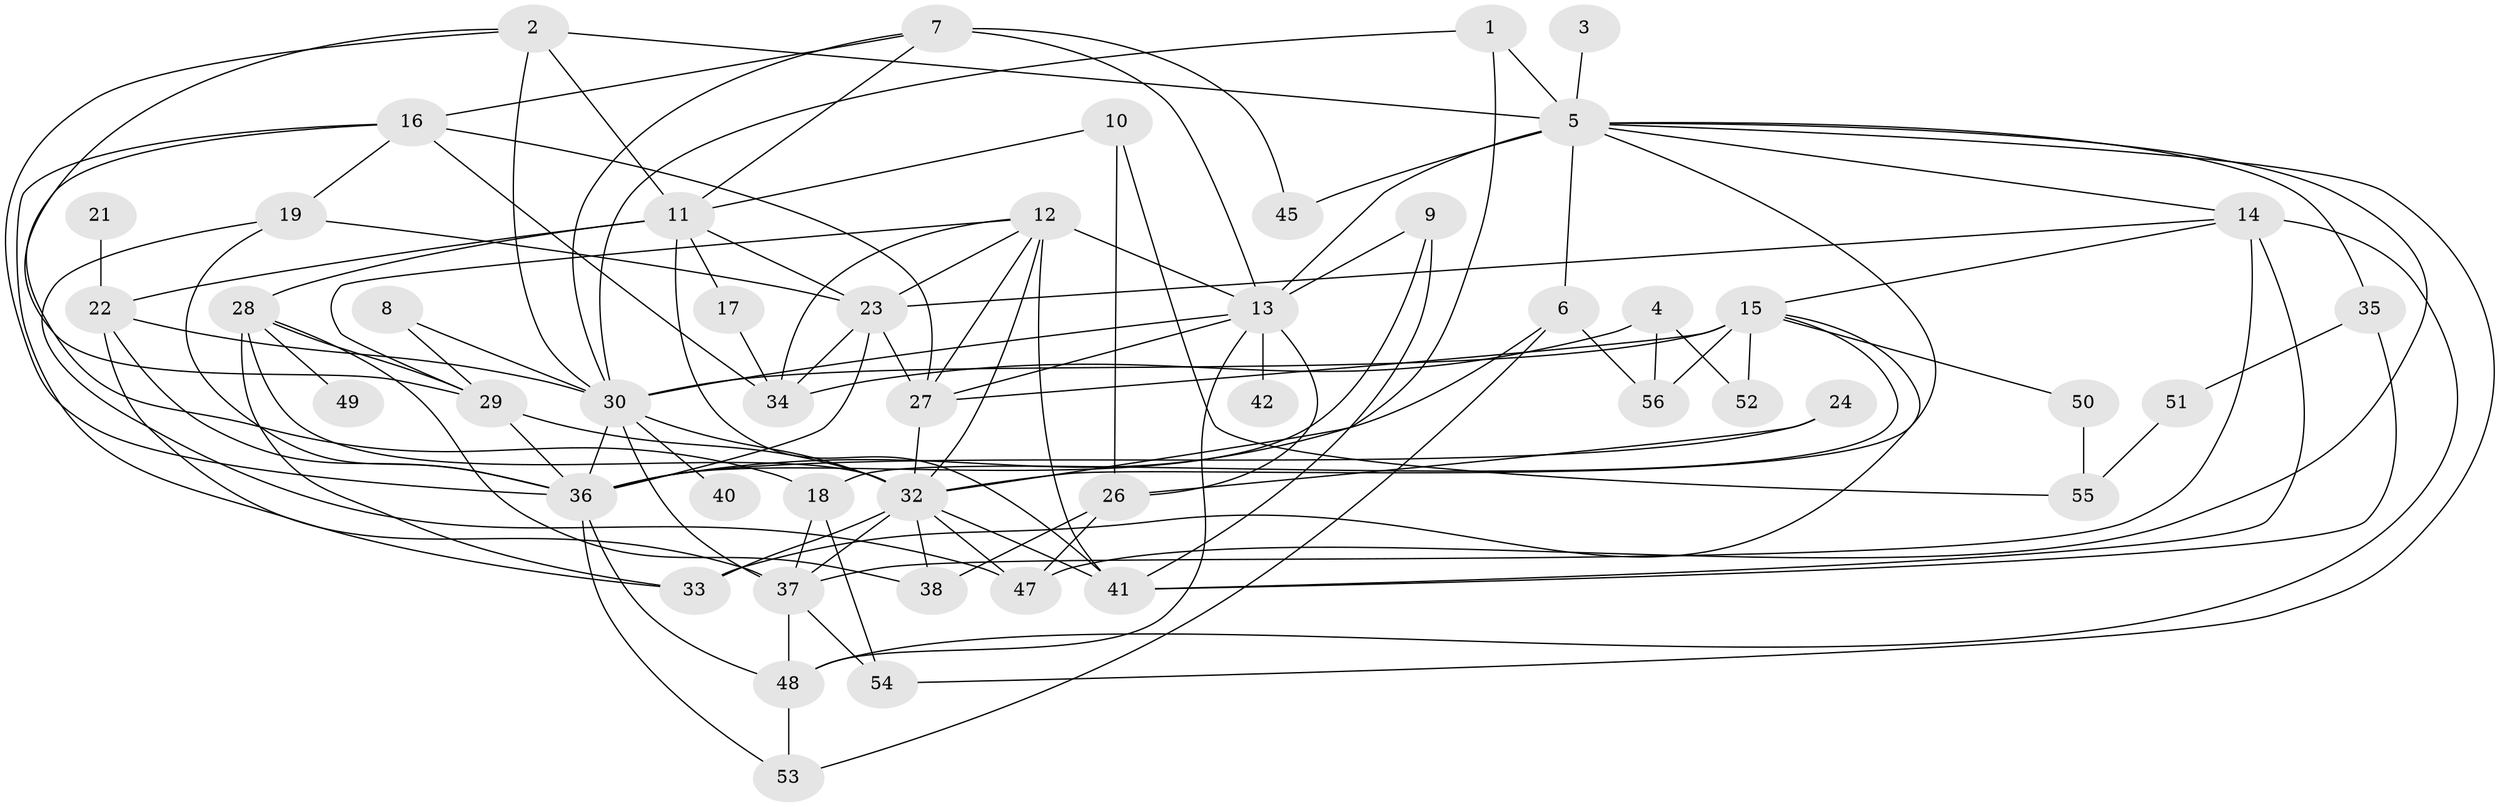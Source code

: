 // original degree distribution, {3: 0.1981981981981982, 7: 0.018018018018018018, 1: 0.12612612612612611, 6: 0.09009009009009009, 2: 0.1981981981981982, 5: 0.15315315315315314, 4: 0.14414414414414414, 0: 0.05405405405405406, 8: 0.009009009009009009, 9: 0.009009009009009009}
// Generated by graph-tools (version 1.1) at 2025/33/03/09/25 02:33:41]
// undirected, 49 vertices, 113 edges
graph export_dot {
graph [start="1"]
  node [color=gray90,style=filled];
  1;
  2;
  3;
  4;
  5;
  6;
  7;
  8;
  9;
  10;
  11;
  12;
  13;
  14;
  15;
  16;
  17;
  18;
  19;
  21;
  22;
  23;
  24;
  26;
  27;
  28;
  29;
  30;
  32;
  33;
  34;
  35;
  36;
  37;
  38;
  40;
  41;
  42;
  45;
  47;
  48;
  49;
  50;
  51;
  52;
  53;
  54;
  55;
  56;
  1 -- 5 [weight=1.0];
  1 -- 30 [weight=1.0];
  1 -- 32 [weight=1.0];
  2 -- 5 [weight=2.0];
  2 -- 11 [weight=1.0];
  2 -- 29 [weight=1.0];
  2 -- 30 [weight=1.0];
  2 -- 36 [weight=1.0];
  3 -- 5 [weight=1.0];
  4 -- 34 [weight=1.0];
  4 -- 52 [weight=1.0];
  4 -- 56 [weight=1.0];
  5 -- 6 [weight=1.0];
  5 -- 13 [weight=2.0];
  5 -- 14 [weight=1.0];
  5 -- 32 [weight=1.0];
  5 -- 35 [weight=1.0];
  5 -- 45 [weight=1.0];
  5 -- 47 [weight=1.0];
  5 -- 54 [weight=1.0];
  6 -- 36 [weight=1.0];
  6 -- 53 [weight=1.0];
  6 -- 56 [weight=1.0];
  7 -- 11 [weight=1.0];
  7 -- 13 [weight=2.0];
  7 -- 16 [weight=1.0];
  7 -- 30 [weight=1.0];
  7 -- 45 [weight=1.0];
  8 -- 29 [weight=1.0];
  8 -- 30 [weight=1.0];
  9 -- 13 [weight=1.0];
  9 -- 36 [weight=2.0];
  9 -- 41 [weight=1.0];
  10 -- 11 [weight=1.0];
  10 -- 26 [weight=1.0];
  10 -- 55 [weight=1.0];
  11 -- 17 [weight=1.0];
  11 -- 22 [weight=1.0];
  11 -- 23 [weight=1.0];
  11 -- 28 [weight=1.0];
  11 -- 41 [weight=1.0];
  12 -- 13 [weight=5.0];
  12 -- 23 [weight=1.0];
  12 -- 27 [weight=1.0];
  12 -- 29 [weight=1.0];
  12 -- 32 [weight=1.0];
  12 -- 34 [weight=1.0];
  12 -- 41 [weight=1.0];
  13 -- 26 [weight=1.0];
  13 -- 27 [weight=1.0];
  13 -- 30 [weight=1.0];
  13 -- 42 [weight=1.0];
  13 -- 48 [weight=2.0];
  14 -- 15 [weight=1.0];
  14 -- 23 [weight=1.0];
  14 -- 37 [weight=1.0];
  14 -- 41 [weight=1.0];
  14 -- 48 [weight=2.0];
  15 -- 18 [weight=1.0];
  15 -- 27 [weight=1.0];
  15 -- 30 [weight=1.0];
  15 -- 33 [weight=1.0];
  15 -- 50 [weight=1.0];
  15 -- 52 [weight=2.0];
  15 -- 56 [weight=1.0];
  16 -- 18 [weight=1.0];
  16 -- 19 [weight=1.0];
  16 -- 27 [weight=1.0];
  16 -- 33 [weight=1.0];
  16 -- 34 [weight=1.0];
  17 -- 34 [weight=1.0];
  18 -- 37 [weight=1.0];
  18 -- 54 [weight=1.0];
  19 -- 23 [weight=1.0];
  19 -- 36 [weight=1.0];
  19 -- 47 [weight=1.0];
  21 -- 22 [weight=1.0];
  22 -- 30 [weight=1.0];
  22 -- 36 [weight=1.0];
  22 -- 37 [weight=1.0];
  23 -- 27 [weight=1.0];
  23 -- 34 [weight=1.0];
  23 -- 36 [weight=1.0];
  24 -- 26 [weight=1.0];
  24 -- 36 [weight=1.0];
  26 -- 38 [weight=1.0];
  26 -- 47 [weight=1.0];
  27 -- 32 [weight=1.0];
  28 -- 29 [weight=1.0];
  28 -- 32 [weight=1.0];
  28 -- 33 [weight=1.0];
  28 -- 38 [weight=1.0];
  28 -- 49 [weight=1.0];
  29 -- 32 [weight=1.0];
  29 -- 36 [weight=1.0];
  30 -- 32 [weight=1.0];
  30 -- 36 [weight=1.0];
  30 -- 37 [weight=2.0];
  30 -- 40 [weight=1.0];
  32 -- 33 [weight=1.0];
  32 -- 37 [weight=1.0];
  32 -- 38 [weight=1.0];
  32 -- 41 [weight=1.0];
  32 -- 47 [weight=1.0];
  35 -- 41 [weight=1.0];
  35 -- 51 [weight=1.0];
  36 -- 48 [weight=1.0];
  36 -- 53 [weight=1.0];
  37 -- 48 [weight=2.0];
  37 -- 54 [weight=2.0];
  48 -- 53 [weight=1.0];
  50 -- 55 [weight=1.0];
  51 -- 55 [weight=1.0];
}
